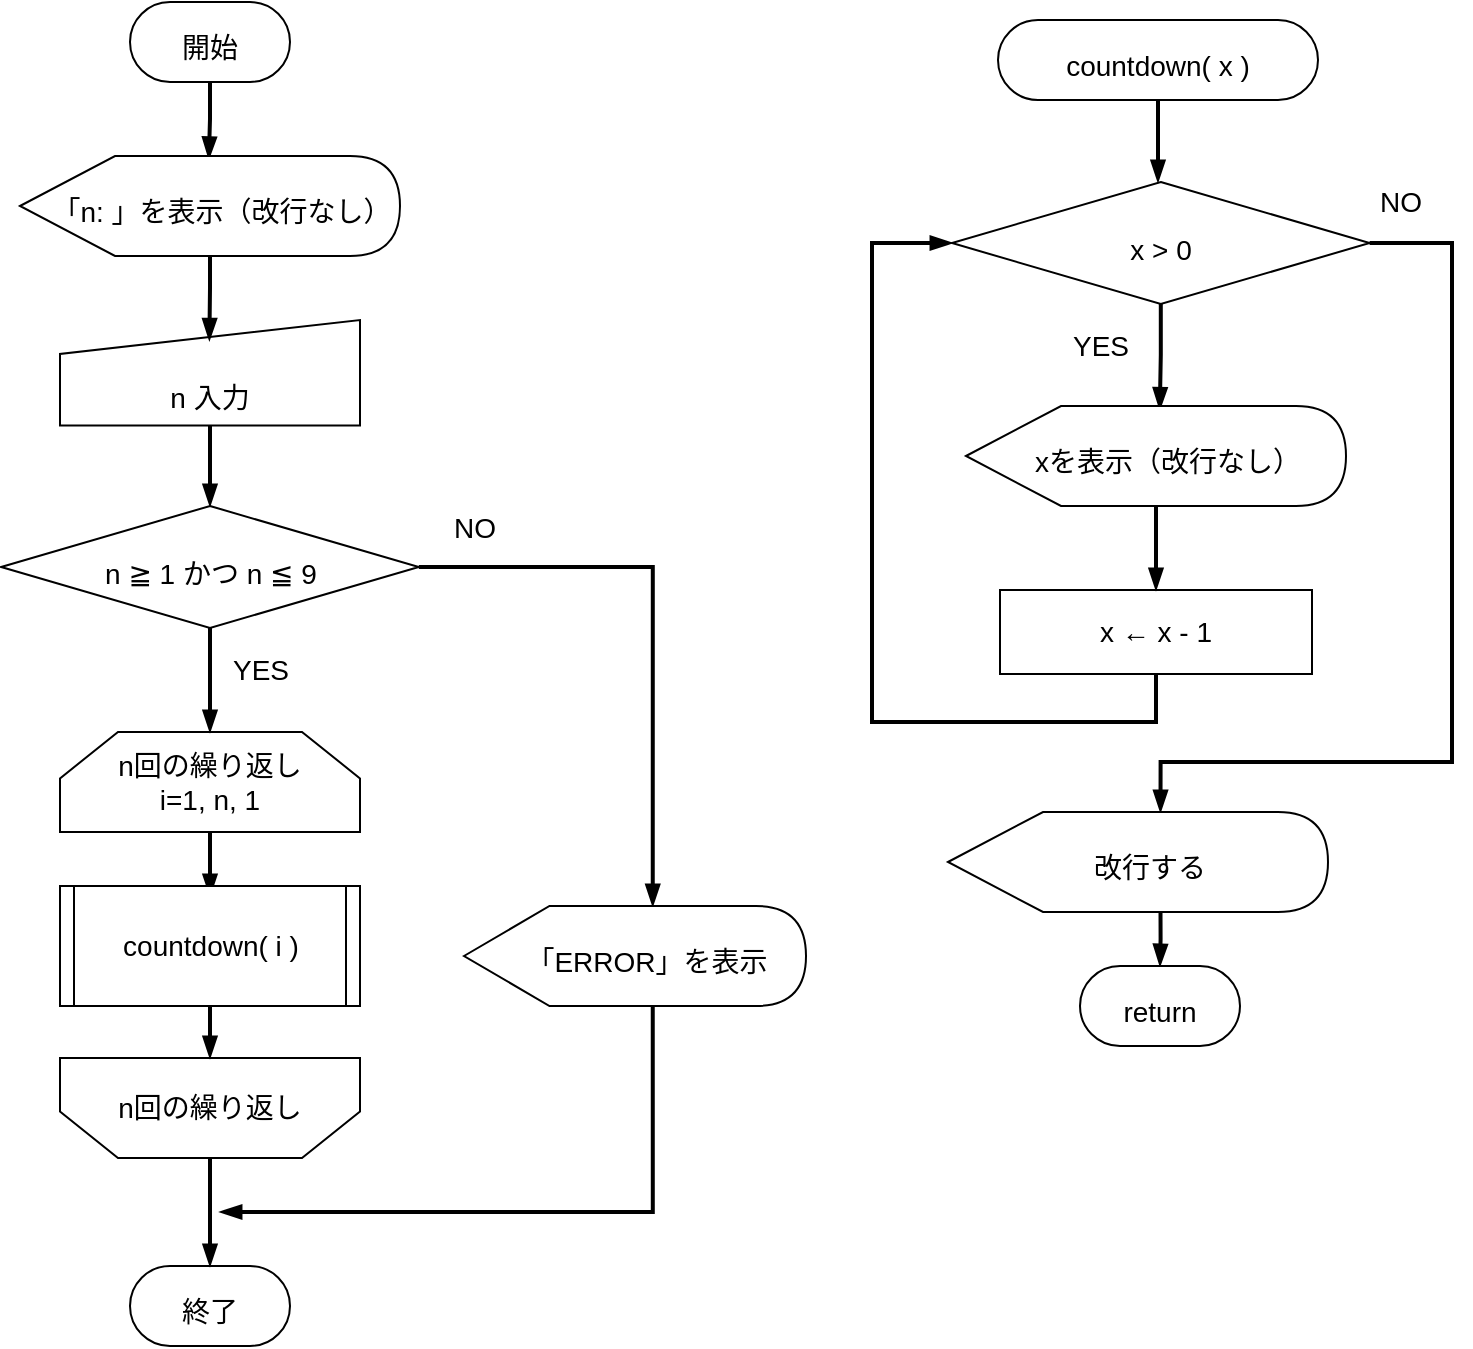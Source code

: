 <mxfile>
    <diagram id="c4GTyKVFCKA0cYsm1K__" name="ページ1">
        <mxGraphModel dx="1523" dy="1049" grid="1" gridSize="10" guides="1" tooltips="1" connect="1" arrows="1" fold="1" page="1" pageScale="1" pageWidth="827" pageHeight="1169" math="0" shadow="0">
            <root>
                <mxCell id="0"/>
                <mxCell id="1" parent="0"/>
                <mxCell id="27" style="edgeStyle=orthogonalEdgeStyle;html=1;entryX=0.497;entryY=0.027;entryDx=0;entryDy=0;entryPerimeter=0;fontSize=24;endArrow=blockThin;endFill=1;strokeWidth=2;rounded=0;" parent="1" source="2" target="22" edge="1">
                    <mxGeometry relative="1" as="geometry"/>
                </mxCell>
                <mxCell id="2" value="&lt;font style=&quot;font-size: 14px;&quot;&gt;開始&lt;/font&gt;" style="rounded=1;whiteSpace=wrap;html=1;arcSize=50;fontSize=24;" parent="1" vertex="1">
                    <mxGeometry x="116" y="55" width="80" height="40" as="geometry"/>
                </mxCell>
                <mxCell id="4" value="&lt;font style=&quot;font-size: 14px;&quot;&gt;終了&lt;/font&gt;" style="rounded=1;whiteSpace=wrap;html=1;arcSize=50;fontSize=24;" parent="1" vertex="1">
                    <mxGeometry x="116" y="687" width="80" height="40" as="geometry"/>
                </mxCell>
                <mxCell id="31" style="edgeStyle=orthogonalEdgeStyle;html=1;fontSize=19;endArrow=blockThin;endFill=1;strokeWidth=2;rounded=0;entryX=0.51;entryY=0.033;entryDx=0;entryDy=0;entryPerimeter=0;" parent="1" source="6" target="51" edge="1">
                    <mxGeometry relative="1" as="geometry">
                        <mxPoint x="647" y="265" as="targetPoint"/>
                    </mxGeometry>
                </mxCell>
                <mxCell id="57" style="edgeStyle=orthogonalEdgeStyle;rounded=0;html=1;entryX=0;entryY=0;entryDx=106.25;entryDy=0;entryPerimeter=0;strokeWidth=2;fontSize=14;endArrow=blockThin;endFill=1;" edge="1" parent="1" source="6" target="55">
                    <mxGeometry relative="1" as="geometry">
                        <Array as="points">
                            <mxPoint x="777" y="175"/>
                            <mxPoint x="777" y="435"/>
                            <mxPoint x="631" y="435"/>
                        </Array>
                    </mxGeometry>
                </mxCell>
                <mxCell id="6" value="&lt;font style=&quot;font-size: 14px;&quot;&gt;x &amp;gt; 0&lt;/font&gt;" style="strokeWidth=1;html=1;shape=mxgraph.flowchart.decision;whiteSpace=wrap;fontSize=24;" parent="1" vertex="1">
                    <mxGeometry x="527" y="145" width="208.8" height="61" as="geometry"/>
                </mxCell>
                <mxCell id="42" style="edgeStyle=orthogonalEdgeStyle;rounded=0;html=1;entryX=0.5;entryY=0;entryDx=0;entryDy=0;strokeWidth=2;fontSize=14;endArrow=blockThin;endFill=1;entryPerimeter=0;" edge="1" parent="1" source="21" target="64">
                    <mxGeometry relative="1" as="geometry"/>
                </mxCell>
                <mxCell id="21" value="&lt;font style=&quot;font-size: 14px;&quot;&gt;n 入力&lt;/font&gt;" style="shape=manualInput;whiteSpace=wrap;html=1;fontSize=24;spacingTop=20;strokeWidth=1;size=17;" parent="1" vertex="1">
                    <mxGeometry x="81" y="214" width="150" height="52.73" as="geometry"/>
                </mxCell>
                <mxCell id="25" style="edgeStyle=orthogonalEdgeStyle;html=1;fontSize=24;strokeWidth=2;endArrow=blockThin;endFill=1;entryX=0.498;entryY=0.192;entryDx=0;entryDy=0;entryPerimeter=0;rounded=0;" parent="1" source="22" edge="1" target="21">
                    <mxGeometry relative="1" as="geometry">
                        <mxPoint x="156" y="216" as="targetPoint"/>
                    </mxGeometry>
                </mxCell>
                <mxCell id="22" value="&lt;span&gt;&lt;font style=&quot;font-size: 14px;&quot;&gt;「n: 」を表示（改行なし）&lt;/font&gt;&lt;/span&gt;" style="shape=display;whiteSpace=wrap;html=1;fontSize=24;spacingLeft=12;strokeWidth=1;" parent="1" vertex="1">
                    <mxGeometry x="61" y="132" width="190" height="50" as="geometry"/>
                </mxCell>
                <mxCell id="35" style="edgeStyle=orthogonalEdgeStyle;rounded=0;html=1;entryX=0.498;entryY=-0.031;entryDx=0;entryDy=0;entryPerimeter=0;fontSize=19;endArrow=blockThin;endFill=1;strokeWidth=4;" parent="1" target="30" edge="1">
                    <mxGeometry relative="1" as="geometry">
                        <mxPoint x="600" y="670" as="sourcePoint"/>
                    </mxGeometry>
                </mxCell>
                <mxCell id="37" value="&lt;font style=&quot;font-size: 14px;&quot;&gt;YES&lt;/font&gt;" style="text;html=1;align=center;verticalAlign=middle;resizable=0;points=[];autosize=1;strokeColor=none;fillColor=none;fontSize=24;" parent="1" vertex="1">
                    <mxGeometry x="576.4" y="204" width="50" height="40" as="geometry"/>
                </mxCell>
                <mxCell id="38" value="&lt;font style=&quot;font-size: 14px;&quot;&gt;NO&lt;/font&gt;" style="text;html=1;align=center;verticalAlign=middle;resizable=0;points=[];autosize=1;strokeColor=none;fillColor=none;fontSize=24;" parent="1" vertex="1">
                    <mxGeometry x="730.8" y="132" width="40" height="40" as="geometry"/>
                </mxCell>
                <mxCell id="45" style="edgeStyle=orthogonalEdgeStyle;rounded=0;html=1;entryX=0.5;entryY=0.083;entryDx=0;entryDy=0;entryPerimeter=0;strokeWidth=2;fontSize=14;endArrow=blockThin;endFill=1;" edge="1" parent="1" source="41" target="44">
                    <mxGeometry relative="1" as="geometry"/>
                </mxCell>
                <mxCell id="41" value="n回の繰り返し&lt;br&gt;i=1, n, 1" style="shape=loopLimit;whiteSpace=wrap;html=1;fontSize=14;size=29;" vertex="1" parent="1">
                    <mxGeometry x="81" y="420" width="150" height="50" as="geometry"/>
                </mxCell>
                <mxCell id="47" style="edgeStyle=orthogonalEdgeStyle;rounded=0;html=1;entryX=0.5;entryY=0;entryDx=0;entryDy=0;strokeWidth=2;fontSize=14;endArrow=blockThin;endFill=1;" edge="1" parent="1" source="43" target="4">
                    <mxGeometry relative="1" as="geometry"/>
                </mxCell>
                <mxCell id="43" value="n回の繰り返し" style="shape=loopLimit;whiteSpace=wrap;html=1;fontSize=14;size=29;direction=west;" vertex="1" parent="1">
                    <mxGeometry x="81" y="583" width="150" height="50" as="geometry"/>
                </mxCell>
                <mxCell id="46" style="edgeStyle=orthogonalEdgeStyle;rounded=0;html=1;entryX=0.5;entryY=1;entryDx=0;entryDy=0;strokeWidth=2;fontSize=14;endArrow=blockThin;endFill=1;" edge="1" parent="1" source="44" target="43">
                    <mxGeometry relative="1" as="geometry"/>
                </mxCell>
                <mxCell id="44" value="countdown( i )" style="shape=process;whiteSpace=wrap;html=1;backgroundOutline=1;fontSize=14;size=0.044;" vertex="1" parent="1">
                    <mxGeometry x="81" y="497" width="150" height="60" as="geometry"/>
                </mxCell>
                <mxCell id="49" style="edgeStyle=orthogonalEdgeStyle;rounded=0;html=1;strokeWidth=2;fontSize=14;endArrow=blockThin;endFill=1;" edge="1" parent="1" source="48">
                    <mxGeometry relative="1" as="geometry">
                        <mxPoint x="630" y="145" as="targetPoint"/>
                    </mxGeometry>
                </mxCell>
                <mxCell id="48" value="&lt;span style=&quot;font-size: 14px;&quot;&gt;countdown( x )&lt;/span&gt;" style="rounded=1;whiteSpace=wrap;html=1;arcSize=50;fontSize=24;" vertex="1" parent="1">
                    <mxGeometry x="550" y="64" width="160" height="40" as="geometry"/>
                </mxCell>
                <mxCell id="54" style="edgeStyle=orthogonalEdgeStyle;rounded=0;html=1;entryX=0;entryY=0.5;entryDx=0;entryDy=0;entryPerimeter=0;strokeWidth=2;fontSize=14;endArrow=blockThin;endFill=1;" edge="1" parent="1" source="50" target="6">
                    <mxGeometry relative="1" as="geometry">
                        <Array as="points">
                            <mxPoint x="629" y="415"/>
                            <mxPoint x="487" y="415"/>
                            <mxPoint x="487" y="175"/>
                        </Array>
                    </mxGeometry>
                </mxCell>
                <mxCell id="50" value="x ← x - 1" style="rounded=0;whiteSpace=wrap;html=1;fontSize=14;" vertex="1" parent="1">
                    <mxGeometry x="551" y="349" width="156" height="42" as="geometry"/>
                </mxCell>
                <mxCell id="52" style="edgeStyle=orthogonalEdgeStyle;rounded=0;html=1;entryX=0.5;entryY=0;entryDx=0;entryDy=0;strokeWidth=2;fontSize=14;endArrow=blockThin;endFill=1;" edge="1" parent="1" source="51" target="50">
                    <mxGeometry relative="1" as="geometry"/>
                </mxCell>
                <mxCell id="51" value="&lt;span&gt;&lt;font style=&quot;font-size: 14px;&quot;&gt;xを表示（改行なし）&lt;/font&gt;&lt;/span&gt;" style="shape=display;whiteSpace=wrap;html=1;fontSize=24;spacingLeft=12;strokeWidth=1;" vertex="1" parent="1">
                    <mxGeometry x="534" y="257" width="190" height="50" as="geometry"/>
                </mxCell>
                <mxCell id="60" style="edgeStyle=orthogonalEdgeStyle;rounded=0;html=1;strokeWidth=2;fontSize=14;endArrow=blockThin;endFill=1;exitX=0;exitY=0;exitDx=106.25;exitDy=50;exitPerimeter=0;" edge="1" parent="1" source="55" target="58">
                    <mxGeometry relative="1" as="geometry"/>
                </mxCell>
                <mxCell id="55" value="&lt;span&gt;&lt;font style=&quot;font-size: 14px;&quot;&gt;改行する&lt;/font&gt;&lt;/span&gt;" style="shape=display;whiteSpace=wrap;html=1;fontSize=24;spacingLeft=12;strokeWidth=1;" vertex="1" parent="1">
                    <mxGeometry x="525" y="460" width="190" height="50" as="geometry"/>
                </mxCell>
                <mxCell id="58" value="&lt;font style=&quot;font-size: 14px;&quot;&gt;return&lt;/font&gt;" style="rounded=1;whiteSpace=wrap;html=1;arcSize=50;fontSize=24;" vertex="1" parent="1">
                    <mxGeometry x="591" y="537" width="80" height="40" as="geometry"/>
                </mxCell>
                <mxCell id="65" style="edgeStyle=orthogonalEdgeStyle;rounded=0;html=1;entryX=0.5;entryY=0;entryDx=0;entryDy=0;strokeWidth=2;fontSize=14;endArrow=blockThin;endFill=1;" edge="1" parent="1" source="64" target="41">
                    <mxGeometry relative="1" as="geometry"/>
                </mxCell>
                <mxCell id="69" style="edgeStyle=orthogonalEdgeStyle;rounded=0;html=1;entryX=0;entryY=0;entryDx=94.375;entryDy=0;entryPerimeter=0;strokeWidth=2;fontSize=14;endArrow=blockThin;endFill=1;exitX=1;exitY=0.5;exitDx=0;exitDy=0;exitPerimeter=0;" edge="1" parent="1" source="64" target="68">
                    <mxGeometry relative="1" as="geometry"/>
                </mxCell>
                <mxCell id="64" value="&lt;font style=&quot;font-size: 14px;&quot;&gt;n ≧ 1 かつ n ≦ 9&lt;/font&gt;" style="strokeWidth=1;html=1;shape=mxgraph.flowchart.decision;whiteSpace=wrap;fontSize=24;" vertex="1" parent="1">
                    <mxGeometry x="51.6" y="307" width="208.8" height="61" as="geometry"/>
                </mxCell>
                <mxCell id="70" style="edgeStyle=orthogonalEdgeStyle;rounded=0;html=1;strokeWidth=2;fontSize=14;endArrow=blockThin;endFill=1;exitX=0;exitY=0;exitDx=94.375;exitDy=50;exitPerimeter=0;" edge="1" parent="1" source="68">
                    <mxGeometry relative="1" as="geometry">
                        <mxPoint x="161" y="660" as="targetPoint"/>
                        <Array as="points">
                            <mxPoint x="334" y="660"/>
                            <mxPoint x="161" y="660"/>
                        </Array>
                    </mxGeometry>
                </mxCell>
                <mxCell id="68" value="&lt;span&gt;&lt;font style=&quot;font-size: 14px;&quot;&gt;「ERROR」を表示&lt;/font&gt;&lt;/span&gt;" style="shape=display;whiteSpace=wrap;html=1;fontSize=24;spacingLeft=12;strokeWidth=1;" vertex="1" parent="1">
                    <mxGeometry x="283" y="507" width="171" height="50" as="geometry"/>
                </mxCell>
                <mxCell id="71" value="&lt;span style=&quot;font-size: 14px;&quot;&gt;YES&lt;/span&gt;" style="text;html=1;align=center;verticalAlign=middle;resizable=0;points=[];autosize=1;strokeColor=none;fillColor=none;fontSize=24;" vertex="1" parent="1">
                    <mxGeometry x="156" y="366" width="50" height="40" as="geometry"/>
                </mxCell>
                <mxCell id="73" value="&lt;span style=&quot;font-size: 14px;&quot;&gt;NO&lt;/span&gt;" style="text;html=1;align=center;verticalAlign=middle;resizable=0;points=[];autosize=1;strokeColor=none;fillColor=none;fontSize=24;" vertex="1" parent="1">
                    <mxGeometry x="268" y="295" width="40" height="40" as="geometry"/>
                </mxCell>
            </root>
        </mxGraphModel>
    </diagram>
</mxfile>